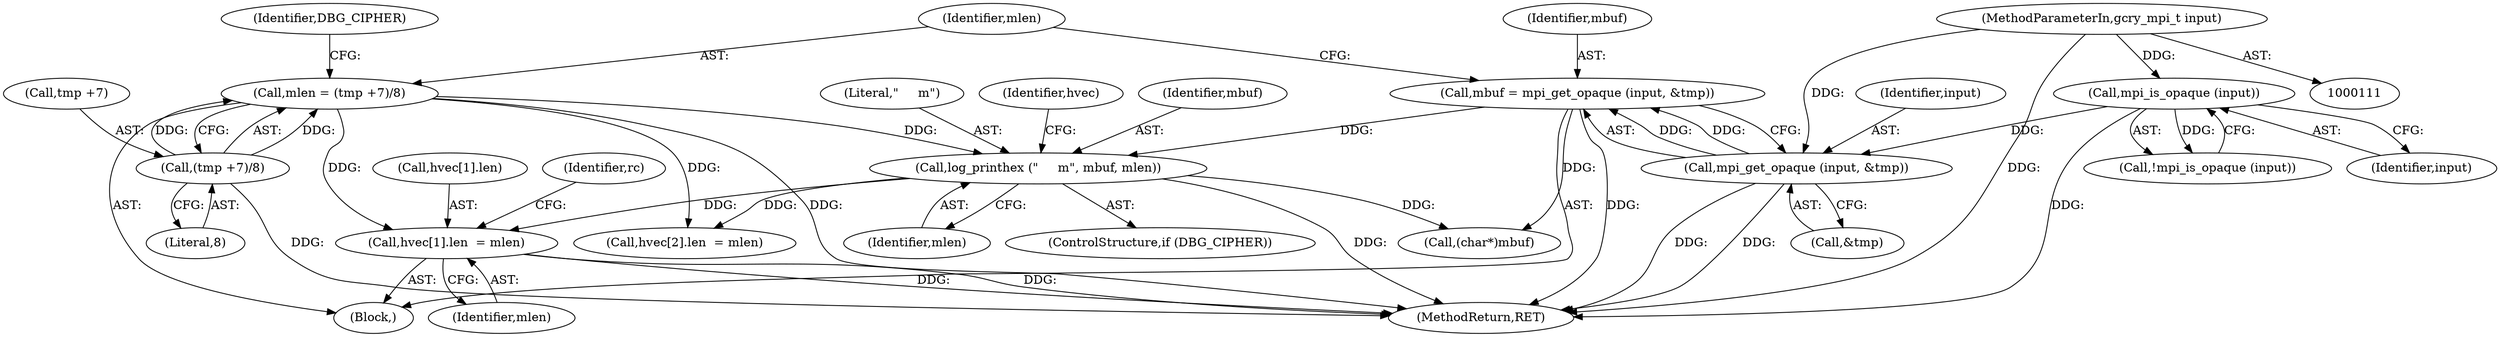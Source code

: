 digraph "0_gnupg_5a22de904a0a366ae79f03ff1e13a1232a89e26b@array" {
"1000366" [label="(Call,hvec[1].len  = mlen)"];
"1000323" [label="(Call,mlen = (tmp +7)/8)"];
"1000325" [label="(Call,(tmp +7)/8)"];
"1000332" [label="(Call,log_printhex (\"     m\", mbuf, mlen))"];
"1000317" [label="(Call,mbuf = mpi_get_opaque (input, &tmp))"];
"1000319" [label="(Call,mpi_get_opaque (input, &tmp))"];
"1000156" [label="(Call,mpi_is_opaque (input))"];
"1000112" [label="(MethodParameterIn,gcry_mpi_t input)"];
"1000363" [label="(Call,(char*)mbuf)"];
"1000339" [label="(Identifier,hvec)"];
"1000317" [label="(Call,mbuf = mpi_get_opaque (input, &tmp))"];
"1000367" [label="(Call,hvec[1].len)"];
"1000330" [label="(ControlStructure,if (DBG_CIPHER))"];
"1000610" [label="(MethodReturn,RET)"];
"1000155" [label="(Call,!mpi_is_opaque (input))"];
"1000496" [label="(Call,hvec[2].len  = mlen)"];
"1000321" [label="(Call,&tmp)"];
"1000112" [label="(MethodParameterIn,gcry_mpi_t input)"];
"1000366" [label="(Call,hvec[1].len  = mlen)"];
"1000320" [label="(Identifier,input)"];
"1000325" [label="(Call,(tmp +7)/8)"];
"1000318" [label="(Identifier,mbuf)"];
"1000323" [label="(Call,mlen = (tmp +7)/8)"];
"1000326" [label="(Call,tmp +7)"];
"1000118" [label="(Block,)"];
"1000331" [label="(Identifier,DBG_CIPHER)"];
"1000156" [label="(Call,mpi_is_opaque (input))"];
"1000372" [label="(Identifier,mlen)"];
"1000335" [label="(Identifier,mlen)"];
"1000329" [label="(Literal,8)"];
"1000334" [label="(Identifier,mbuf)"];
"1000157" [label="(Identifier,input)"];
"1000319" [label="(Call,mpi_get_opaque (input, &tmp))"];
"1000374" [label="(Identifier,rc)"];
"1000333" [label="(Literal,\"     m\")"];
"1000332" [label="(Call,log_printhex (\"     m\", mbuf, mlen))"];
"1000324" [label="(Identifier,mlen)"];
"1000366" -> "1000118"  [label="AST: "];
"1000366" -> "1000372"  [label="CFG: "];
"1000367" -> "1000366"  [label="AST: "];
"1000372" -> "1000366"  [label="AST: "];
"1000374" -> "1000366"  [label="CFG: "];
"1000366" -> "1000610"  [label="DDG: "];
"1000366" -> "1000610"  [label="DDG: "];
"1000323" -> "1000366"  [label="DDG: "];
"1000332" -> "1000366"  [label="DDG: "];
"1000323" -> "1000118"  [label="AST: "];
"1000323" -> "1000325"  [label="CFG: "];
"1000324" -> "1000323"  [label="AST: "];
"1000325" -> "1000323"  [label="AST: "];
"1000331" -> "1000323"  [label="CFG: "];
"1000323" -> "1000610"  [label="DDG: "];
"1000325" -> "1000323"  [label="DDG: "];
"1000325" -> "1000323"  [label="DDG: "];
"1000323" -> "1000332"  [label="DDG: "];
"1000323" -> "1000496"  [label="DDG: "];
"1000325" -> "1000329"  [label="CFG: "];
"1000326" -> "1000325"  [label="AST: "];
"1000329" -> "1000325"  [label="AST: "];
"1000325" -> "1000610"  [label="DDG: "];
"1000332" -> "1000330"  [label="AST: "];
"1000332" -> "1000335"  [label="CFG: "];
"1000333" -> "1000332"  [label="AST: "];
"1000334" -> "1000332"  [label="AST: "];
"1000335" -> "1000332"  [label="AST: "];
"1000339" -> "1000332"  [label="CFG: "];
"1000332" -> "1000610"  [label="DDG: "];
"1000317" -> "1000332"  [label="DDG: "];
"1000332" -> "1000363"  [label="DDG: "];
"1000332" -> "1000496"  [label="DDG: "];
"1000317" -> "1000118"  [label="AST: "];
"1000317" -> "1000319"  [label="CFG: "];
"1000318" -> "1000317"  [label="AST: "];
"1000319" -> "1000317"  [label="AST: "];
"1000324" -> "1000317"  [label="CFG: "];
"1000317" -> "1000610"  [label="DDG: "];
"1000319" -> "1000317"  [label="DDG: "];
"1000319" -> "1000317"  [label="DDG: "];
"1000317" -> "1000363"  [label="DDG: "];
"1000319" -> "1000321"  [label="CFG: "];
"1000320" -> "1000319"  [label="AST: "];
"1000321" -> "1000319"  [label="AST: "];
"1000319" -> "1000610"  [label="DDG: "];
"1000319" -> "1000610"  [label="DDG: "];
"1000156" -> "1000319"  [label="DDG: "];
"1000112" -> "1000319"  [label="DDG: "];
"1000156" -> "1000155"  [label="AST: "];
"1000156" -> "1000157"  [label="CFG: "];
"1000157" -> "1000156"  [label="AST: "];
"1000155" -> "1000156"  [label="CFG: "];
"1000156" -> "1000610"  [label="DDG: "];
"1000156" -> "1000155"  [label="DDG: "];
"1000112" -> "1000156"  [label="DDG: "];
"1000112" -> "1000111"  [label="AST: "];
"1000112" -> "1000610"  [label="DDG: "];
}
